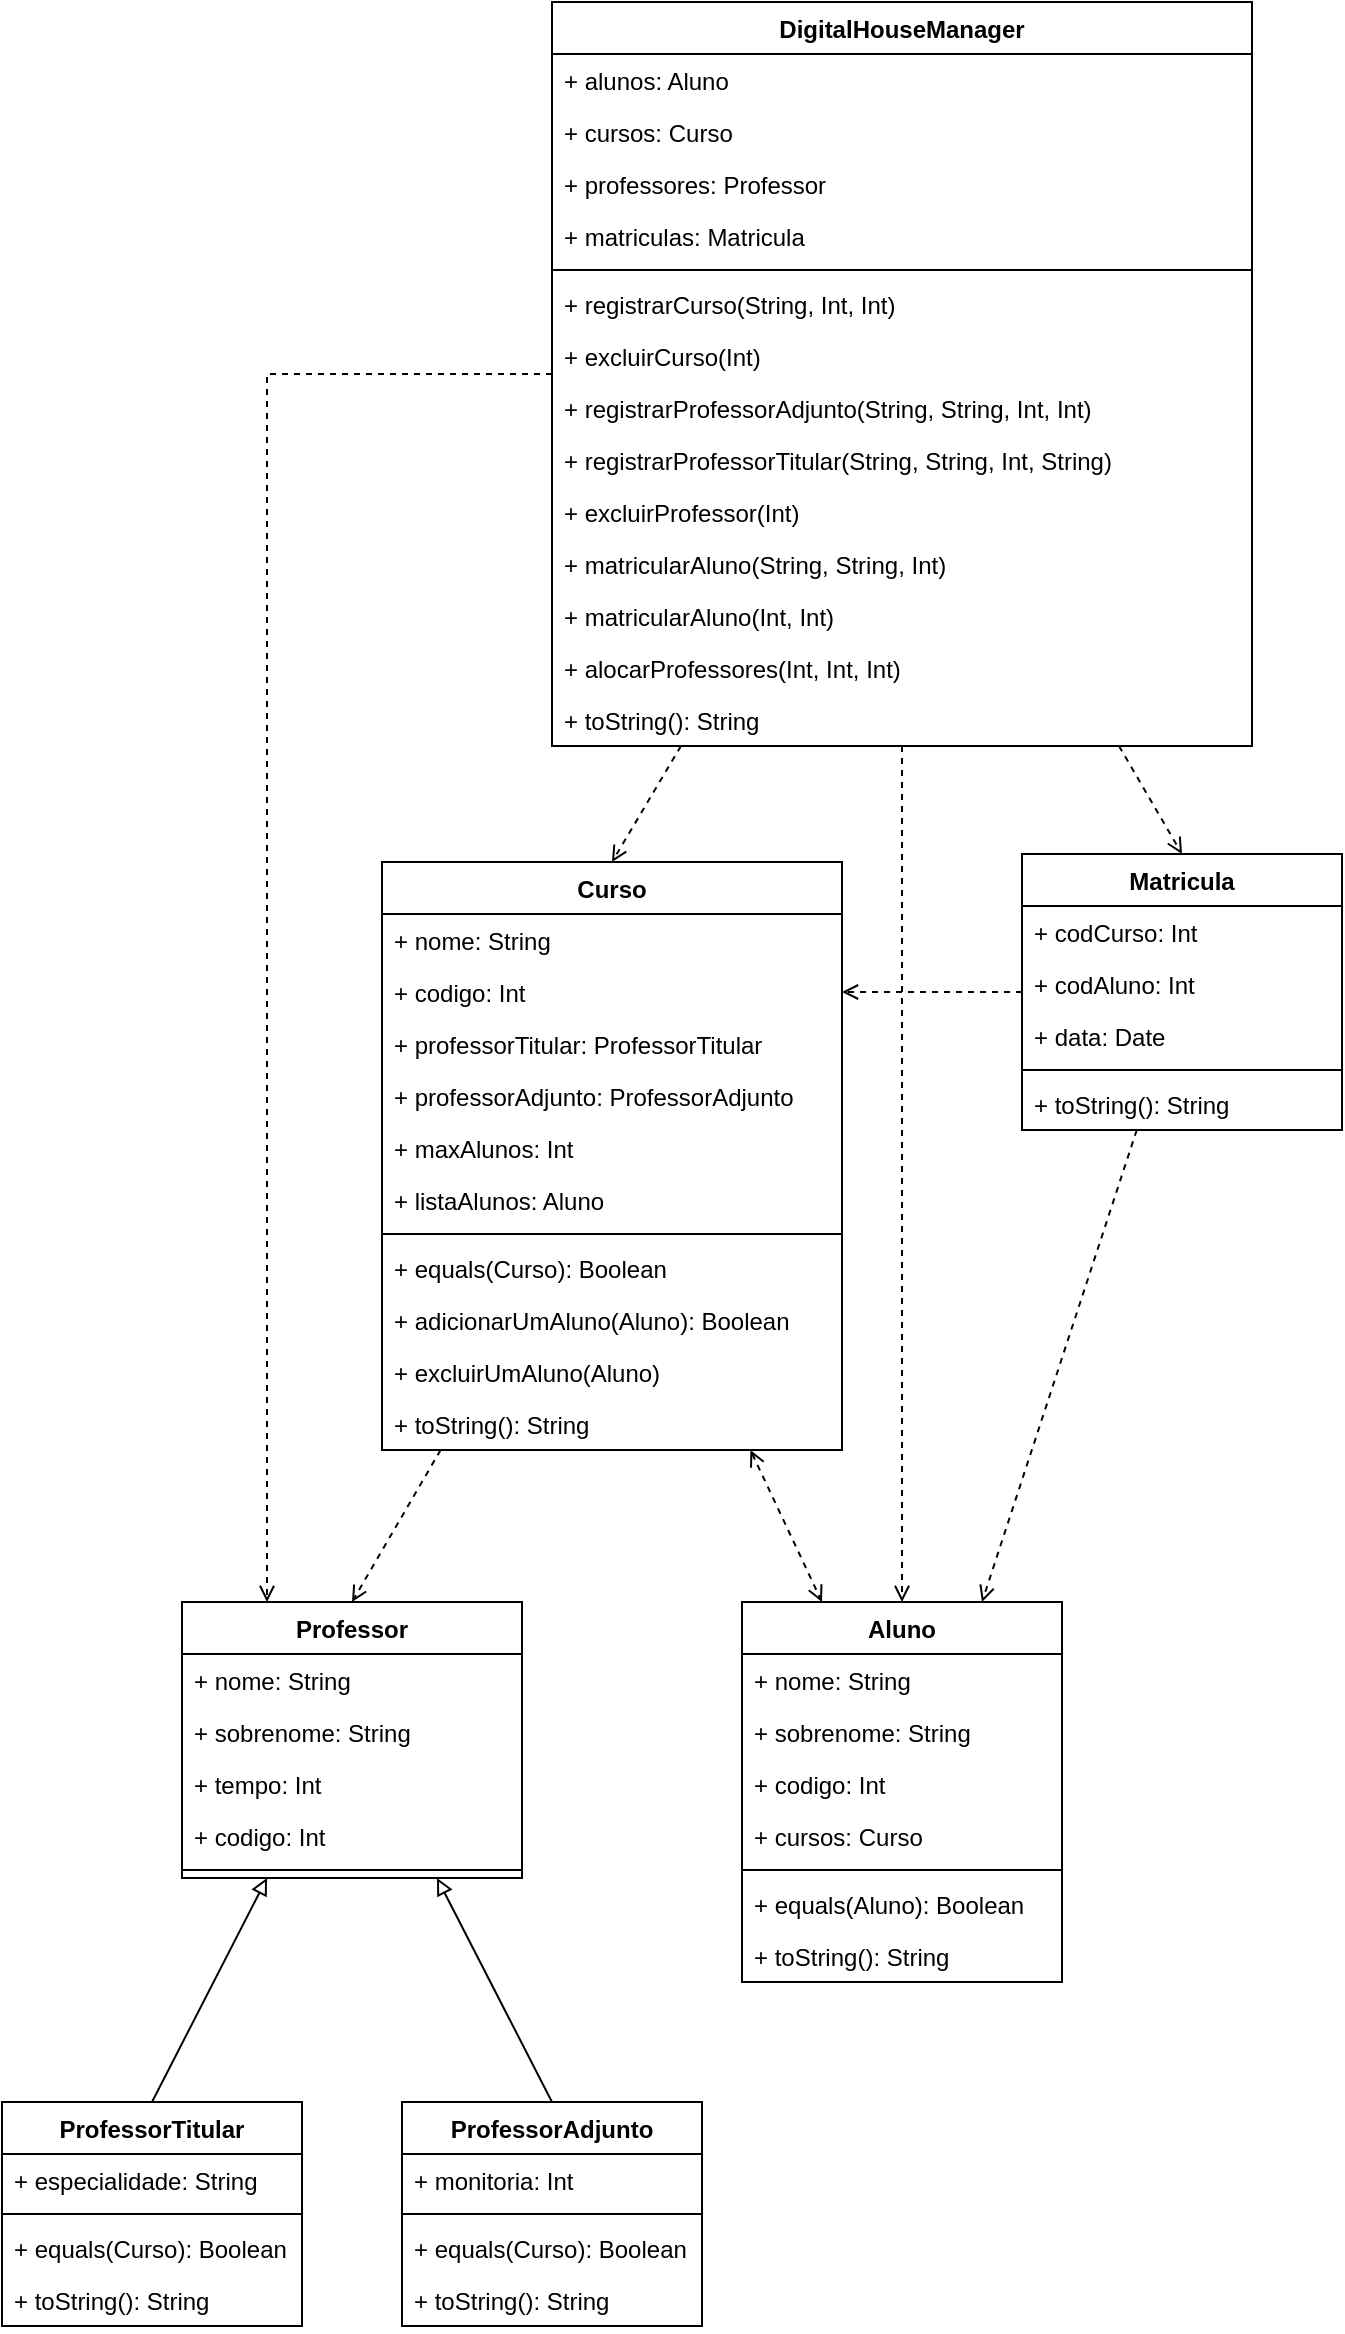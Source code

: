 <mxfile version="13.7.7" type="device"><diagram id="NzwF9PO44cyHUEnPruU9" name="Page-1"><mxGraphModel dx="1990" dy="1975" grid="1" gridSize="10" guides="1" tooltips="1" connect="1" arrows="1" fold="1" page="1" pageScale="1" pageWidth="827" pageHeight="1169" math="0" shadow="0"><root><mxCell id="0"/><mxCell id="1" parent="0"/><mxCell id="Mh8SH_odgkWCDXvpcbrz-37" style="rounded=0;orthogonalLoop=1;jettySize=auto;html=1;exitX=0.5;exitY=0;exitDx=0;exitDy=0;entryX=0.75;entryY=1;entryDx=0;entryDy=0;endArrow=block;endFill=0;" parent="1" source="Mh8SH_odgkWCDXvpcbrz-27" target="Mh8SH_odgkWCDXvpcbrz-13" edge="1"><mxGeometry relative="1" as="geometry"><mxPoint x="235.94" y="593.012" as="targetPoint"/></mxGeometry></mxCell><mxCell id="Mh8SH_odgkWCDXvpcbrz-39" style="rounded=0;orthogonalLoop=1;jettySize=auto;html=1;entryX=0.5;entryY=0;entryDx=0;entryDy=0;endArrow=open;endFill=0;dashed=1;" parent="1" source="Mh8SH_odgkWCDXvpcbrz-7" target="Mh8SH_odgkWCDXvpcbrz-13" edge="1"><mxGeometry relative="1" as="geometry"/></mxCell><mxCell id="Mh8SH_odgkWCDXvpcbrz-40" style="edgeStyle=none;rounded=0;orthogonalLoop=1;jettySize=auto;html=1;entryX=0.25;entryY=0;entryDx=0;entryDy=0;dashed=1;endArrow=open;endFill=0;startArrow=open;startFill=0;" parent="1" source="Mh8SH_odgkWCDXvpcbrz-7" target="Mh8SH_odgkWCDXvpcbrz-1" edge="1"><mxGeometry relative="1" as="geometry"/></mxCell><mxCell id="Mh8SH_odgkWCDXvpcbrz-38" style="rounded=0;orthogonalLoop=1;jettySize=auto;html=1;exitX=0.5;exitY=0;exitDx=0;exitDy=0;entryX=0.25;entryY=1;entryDx=0;entryDy=0;endArrow=block;endFill=0;" parent="1" source="Mh8SH_odgkWCDXvpcbrz-20" target="Mh8SH_odgkWCDXvpcbrz-13" edge="1"><mxGeometry relative="1" as="geometry"><mxPoint x="175.93" y="594" as="targetPoint"/></mxGeometry></mxCell><mxCell id="Mh8SH_odgkWCDXvpcbrz-65" style="edgeStyle=none;rounded=0;orthogonalLoop=1;jettySize=auto;html=1;entryX=0.5;entryY=0;entryDx=0;entryDy=0;dashed=1;endArrow=open;endFill=0;" parent="1" source="Mh8SH_odgkWCDXvpcbrz-56" target="Mh8SH_odgkWCDXvpcbrz-45" edge="1"><mxGeometry relative="1" as="geometry"/></mxCell><mxCell id="Mh8SH_odgkWCDXvpcbrz-66" style="edgeStyle=none;rounded=0;orthogonalLoop=1;jettySize=auto;html=1;entryX=0.5;entryY=0;entryDx=0;entryDy=0;dashed=1;endArrow=open;endFill=0;" parent="1" source="Mh8SH_odgkWCDXvpcbrz-56" target="Mh8SH_odgkWCDXvpcbrz-7" edge="1"><mxGeometry relative="1" as="geometry"/></mxCell><mxCell id="Mh8SH_odgkWCDXvpcbrz-67" style="edgeStyle=none;rounded=0;orthogonalLoop=1;jettySize=auto;html=1;entryX=0.5;entryY=0;entryDx=0;entryDy=0;dashed=1;endArrow=open;endFill=0;" parent="1" source="Mh8SH_odgkWCDXvpcbrz-56" target="Mh8SH_odgkWCDXvpcbrz-1" edge="1"><mxGeometry relative="1" as="geometry"/></mxCell><mxCell id="Mh8SH_odgkWCDXvpcbrz-69" style="edgeStyle=orthogonalEdgeStyle;rounded=0;orthogonalLoop=1;jettySize=auto;html=1;entryX=0.25;entryY=0;entryDx=0;entryDy=0;dashed=1;endArrow=open;endFill=0;" parent="1" source="Mh8SH_odgkWCDXvpcbrz-56" target="Mh8SH_odgkWCDXvpcbrz-13" edge="1"><mxGeometry relative="1" as="geometry"/></mxCell><mxCell id="Mh8SH_odgkWCDXvpcbrz-54" style="edgeStyle=none;rounded=0;orthogonalLoop=1;jettySize=auto;html=1;entryX=1;entryY=0.5;entryDx=0;entryDy=0;dashed=1;endArrow=open;endFill=0;" parent="1" source="Mh8SH_odgkWCDXvpcbrz-45" target="Mh8SH_odgkWCDXvpcbrz-10" edge="1"><mxGeometry relative="1" as="geometry"/></mxCell><mxCell id="Mh8SH_odgkWCDXvpcbrz-55" style="edgeStyle=none;rounded=0;orthogonalLoop=1;jettySize=auto;html=1;entryX=0.75;entryY=0;entryDx=0;entryDy=0;dashed=1;endArrow=open;endFill=0;" parent="1" source="Mh8SH_odgkWCDXvpcbrz-45" target="Mh8SH_odgkWCDXvpcbrz-1" edge="1"><mxGeometry relative="1" as="geometry"/></mxCell><mxCell id="Mh8SH_odgkWCDXvpcbrz-7" value="Curso" style="swimlane;fontStyle=1;align=center;verticalAlign=top;childLayout=stackLayout;horizontal=1;startSize=26;horizontalStack=0;resizeParent=1;resizeParentMax=0;resizeLast=0;collapsible=1;marginBottom=0;" parent="1" vertex="1"><mxGeometry x="220" y="60" width="230" height="294" as="geometry"/></mxCell><mxCell id="Mh8SH_odgkWCDXvpcbrz-8" value="+ nome: String" style="text;strokeColor=none;fillColor=none;align=left;verticalAlign=top;spacingLeft=4;spacingRight=4;overflow=hidden;rotatable=0;points=[[0,0.5],[1,0.5]];portConstraint=eastwest;" parent="Mh8SH_odgkWCDXvpcbrz-7" vertex="1"><mxGeometry y="26" width="230" height="26" as="geometry"/></mxCell><mxCell id="Mh8SH_odgkWCDXvpcbrz-10" value="+ codigo: Int" style="text;strokeColor=none;fillColor=none;align=left;verticalAlign=top;spacingLeft=4;spacingRight=4;overflow=hidden;rotatable=0;points=[[0,0.5],[1,0.5]];portConstraint=eastwest;" parent="Mh8SH_odgkWCDXvpcbrz-7" vertex="1"><mxGeometry y="52" width="230" height="26" as="geometry"/></mxCell><mxCell id="Mh8SH_odgkWCDXvpcbrz-41" value="+ professorTitular: ProfessorTitular" style="text;strokeColor=none;fillColor=none;align=left;verticalAlign=top;spacingLeft=4;spacingRight=4;overflow=hidden;rotatable=0;points=[[0,0.5],[1,0.5]];portConstraint=eastwest;" parent="Mh8SH_odgkWCDXvpcbrz-7" vertex="1"><mxGeometry y="78" width="230" height="26" as="geometry"/></mxCell><mxCell id="Mh8SH_odgkWCDXvpcbrz-42" value="+ professorAdjunto: ProfessorAdjunto" style="text;strokeColor=none;fillColor=none;align=left;verticalAlign=top;spacingLeft=4;spacingRight=4;overflow=hidden;rotatable=0;points=[[0,0.5],[1,0.5]];portConstraint=eastwest;" parent="Mh8SH_odgkWCDXvpcbrz-7" vertex="1"><mxGeometry y="104" width="230" height="26" as="geometry"/></mxCell><mxCell id="Mh8SH_odgkWCDXvpcbrz-44" value="+ maxAlunos: Int" style="text;strokeColor=none;fillColor=none;align=left;verticalAlign=top;spacingLeft=4;spacingRight=4;overflow=hidden;rotatable=0;points=[[0,0.5],[1,0.5]];portConstraint=eastwest;" parent="Mh8SH_odgkWCDXvpcbrz-7" vertex="1"><mxGeometry y="130" width="230" height="26" as="geometry"/></mxCell><mxCell id="Mh8SH_odgkWCDXvpcbrz-43" value="+ listaAlunos: Aluno" style="text;strokeColor=none;fillColor=none;align=left;verticalAlign=top;spacingLeft=4;spacingRight=4;overflow=hidden;rotatable=0;points=[[0,0.5],[1,0.5]];portConstraint=eastwest;" parent="Mh8SH_odgkWCDXvpcbrz-7" vertex="1"><mxGeometry y="156" width="230" height="26" as="geometry"/></mxCell><mxCell id="Mh8SH_odgkWCDXvpcbrz-11" value="" style="line;strokeWidth=1;fillColor=none;align=left;verticalAlign=middle;spacingTop=-1;spacingLeft=3;spacingRight=3;rotatable=0;labelPosition=right;points=[];portConstraint=eastwest;" parent="Mh8SH_odgkWCDXvpcbrz-7" vertex="1"><mxGeometry y="182" width="230" height="8" as="geometry"/></mxCell><mxCell id="Mh8SH_odgkWCDXvpcbrz-12" value="+ equals(Curso): Boolean" style="text;strokeColor=none;fillColor=none;align=left;verticalAlign=top;spacingLeft=4;spacingRight=4;overflow=hidden;rotatable=0;points=[[0,0.5],[1,0.5]];portConstraint=eastwest;" parent="Mh8SH_odgkWCDXvpcbrz-7" vertex="1"><mxGeometry y="190" width="230" height="26" as="geometry"/></mxCell><mxCell id="Mh8SH_odgkWCDXvpcbrz-70" value="+ adicionarUmAluno(Aluno): Boolean" style="text;strokeColor=none;fillColor=none;align=left;verticalAlign=top;spacingLeft=4;spacingRight=4;overflow=hidden;rotatable=0;points=[[0,0.5],[1,0.5]];portConstraint=eastwest;" parent="Mh8SH_odgkWCDXvpcbrz-7" vertex="1"><mxGeometry y="216" width="230" height="26" as="geometry"/></mxCell><mxCell id="Mh8SH_odgkWCDXvpcbrz-71" value="+ excluirUmAluno(Aluno)" style="text;strokeColor=none;fillColor=none;align=left;verticalAlign=top;spacingLeft=4;spacingRight=4;overflow=hidden;rotatable=0;points=[[0,0.5],[1,0.5]];portConstraint=eastwest;" parent="Mh8SH_odgkWCDXvpcbrz-7" vertex="1"><mxGeometry y="242" width="230" height="26" as="geometry"/></mxCell><mxCell id="6NvdZPunfuR2Kr278y4N-3" value="+ toString(): String" style="text;strokeColor=none;fillColor=none;align=left;verticalAlign=top;spacingLeft=4;spacingRight=4;overflow=hidden;rotatable=0;points=[[0,0.5],[1,0.5]];portConstraint=eastwest;" parent="Mh8SH_odgkWCDXvpcbrz-7" vertex="1"><mxGeometry y="268" width="230" height="26" as="geometry"/></mxCell><mxCell id="Mh8SH_odgkWCDXvpcbrz-56" value="DigitalHouseManager" style="swimlane;fontStyle=1;align=center;verticalAlign=top;childLayout=stackLayout;horizontal=1;startSize=26;horizontalStack=0;resizeParent=1;resizeParentMax=0;resizeLast=0;collapsible=1;marginBottom=0;" parent="1" vertex="1"><mxGeometry x="305" y="-370" width="350" height="372" as="geometry"/></mxCell><mxCell id="Mh8SH_odgkWCDXvpcbrz-57" value="+ alunos: Aluno" style="text;strokeColor=none;fillColor=none;align=left;verticalAlign=top;spacingLeft=4;spacingRight=4;overflow=hidden;rotatable=0;points=[[0,0.5],[1,0.5]];portConstraint=eastwest;" parent="Mh8SH_odgkWCDXvpcbrz-56" vertex="1"><mxGeometry y="26" width="350" height="26" as="geometry"/></mxCell><mxCell id="Mh8SH_odgkWCDXvpcbrz-58" value="+ cursos: Curso" style="text;strokeColor=none;fillColor=none;align=left;verticalAlign=top;spacingLeft=4;spacingRight=4;overflow=hidden;rotatable=0;points=[[0,0.5],[1,0.5]];portConstraint=eastwest;" parent="Mh8SH_odgkWCDXvpcbrz-56" vertex="1"><mxGeometry y="52" width="350" height="26" as="geometry"/></mxCell><mxCell id="Mh8SH_odgkWCDXvpcbrz-59" value="+ professores: Professor" style="text;strokeColor=none;fillColor=none;align=left;verticalAlign=top;spacingLeft=4;spacingRight=4;overflow=hidden;rotatable=0;points=[[0,0.5],[1,0.5]];portConstraint=eastwest;" parent="Mh8SH_odgkWCDXvpcbrz-56" vertex="1"><mxGeometry y="78" width="350" height="26" as="geometry"/></mxCell><mxCell id="Mh8SH_odgkWCDXvpcbrz-60" value="+ matriculas: Matricula" style="text;strokeColor=none;fillColor=none;align=left;verticalAlign=top;spacingLeft=4;spacingRight=4;overflow=hidden;rotatable=0;points=[[0,0.5],[1,0.5]];portConstraint=eastwest;" parent="Mh8SH_odgkWCDXvpcbrz-56" vertex="1"><mxGeometry y="104" width="350" height="26" as="geometry"/></mxCell><mxCell id="Mh8SH_odgkWCDXvpcbrz-63" value="" style="line;strokeWidth=1;fillColor=none;align=left;verticalAlign=middle;spacingTop=-1;spacingLeft=3;spacingRight=3;rotatable=0;labelPosition=right;points=[];portConstraint=eastwest;" parent="Mh8SH_odgkWCDXvpcbrz-56" vertex="1"><mxGeometry y="130" width="350" height="8" as="geometry"/></mxCell><mxCell id="Mh8SH_odgkWCDXvpcbrz-73" value="+ registrarCurso(String, Int, Int)" style="text;strokeColor=none;fillColor=none;align=left;verticalAlign=top;spacingLeft=4;spacingRight=4;overflow=hidden;rotatable=0;points=[[0,0.5],[1,0.5]];portConstraint=eastwest;" parent="Mh8SH_odgkWCDXvpcbrz-56" vertex="1"><mxGeometry y="138" width="350" height="26" as="geometry"/></mxCell><mxCell id="Mh8SH_odgkWCDXvpcbrz-75" value="+ excluirCurso(Int)" style="text;strokeColor=none;fillColor=none;align=left;verticalAlign=top;spacingLeft=4;spacingRight=4;overflow=hidden;rotatable=0;points=[[0,0.5],[1,0.5]];portConstraint=eastwest;" parent="Mh8SH_odgkWCDXvpcbrz-56" vertex="1"><mxGeometry y="164" width="350" height="26" as="geometry"/></mxCell><mxCell id="Mh8SH_odgkWCDXvpcbrz-76" value="+ registrarProfessorAdjunto(String, String, Int, Int)" style="text;strokeColor=none;fillColor=none;align=left;verticalAlign=top;spacingLeft=4;spacingRight=4;overflow=hidden;rotatable=0;points=[[0,0.5],[1,0.5]];portConstraint=eastwest;" parent="Mh8SH_odgkWCDXvpcbrz-56" vertex="1"><mxGeometry y="190" width="350" height="26" as="geometry"/></mxCell><mxCell id="Mh8SH_odgkWCDXvpcbrz-77" value="+ registrarProfessorTitular(String, String, Int, String)" style="text;strokeColor=none;fillColor=none;align=left;verticalAlign=top;spacingLeft=4;spacingRight=4;overflow=hidden;rotatable=0;points=[[0,0.5],[1,0.5]];portConstraint=eastwest;" parent="Mh8SH_odgkWCDXvpcbrz-56" vertex="1"><mxGeometry y="216" width="350" height="26" as="geometry"/></mxCell><mxCell id="Mh8SH_odgkWCDXvpcbrz-78" value="+ excluirProfessor(Int)" style="text;strokeColor=none;fillColor=none;align=left;verticalAlign=top;spacingLeft=4;spacingRight=4;overflow=hidden;rotatable=0;points=[[0,0.5],[1,0.5]];portConstraint=eastwest;" parent="Mh8SH_odgkWCDXvpcbrz-56" vertex="1"><mxGeometry y="242" width="350" height="26" as="geometry"/></mxCell><mxCell id="Mh8SH_odgkWCDXvpcbrz-79" value="+ matricularAluno(String, String, Int)" style="text;strokeColor=none;fillColor=none;align=left;verticalAlign=top;spacingLeft=4;spacingRight=4;overflow=hidden;rotatable=0;points=[[0,0.5],[1,0.5]];portConstraint=eastwest;" parent="Mh8SH_odgkWCDXvpcbrz-56" vertex="1"><mxGeometry y="268" width="350" height="26" as="geometry"/></mxCell><mxCell id="Mh8SH_odgkWCDXvpcbrz-80" value="+ matricularAluno(Int, Int)" style="text;strokeColor=none;fillColor=none;align=left;verticalAlign=top;spacingLeft=4;spacingRight=4;overflow=hidden;rotatable=0;points=[[0,0.5],[1,0.5]];portConstraint=eastwest;" parent="Mh8SH_odgkWCDXvpcbrz-56" vertex="1"><mxGeometry y="294" width="350" height="26" as="geometry"/></mxCell><mxCell id="Mh8SH_odgkWCDXvpcbrz-82" value="+ alocarProfessores(Int, Int, Int)" style="text;strokeColor=none;fillColor=none;align=left;verticalAlign=top;spacingLeft=4;spacingRight=4;overflow=hidden;rotatable=0;points=[[0,0.5],[1,0.5]];portConstraint=eastwest;" parent="Mh8SH_odgkWCDXvpcbrz-56" vertex="1"><mxGeometry y="320" width="350" height="26" as="geometry"/></mxCell><mxCell id="6NvdZPunfuR2Kr278y4N-1" value="+ toString(): String" style="text;strokeColor=none;fillColor=none;align=left;verticalAlign=top;spacingLeft=4;spacingRight=4;overflow=hidden;rotatable=0;points=[[0,0.5],[1,0.5]];portConstraint=eastwest;" parent="Mh8SH_odgkWCDXvpcbrz-56" vertex="1"><mxGeometry y="346" width="350" height="26" as="geometry"/></mxCell><mxCell id="Mh8SH_odgkWCDXvpcbrz-13" value="Professor" style="swimlane;fontStyle=1;align=center;verticalAlign=top;childLayout=stackLayout;horizontal=1;startSize=26;horizontalStack=0;resizeParent=1;resizeParentMax=0;resizeLast=0;collapsible=1;marginBottom=0;" parent="1" vertex="1"><mxGeometry x="120" y="430" width="170" height="138" as="geometry"/></mxCell><mxCell id="Mh8SH_odgkWCDXvpcbrz-14" value="+ nome: String" style="text;strokeColor=none;fillColor=none;align=left;verticalAlign=top;spacingLeft=4;spacingRight=4;overflow=hidden;rotatable=0;points=[[0,0.5],[1,0.5]];portConstraint=eastwest;" parent="Mh8SH_odgkWCDXvpcbrz-13" vertex="1"><mxGeometry y="26" width="170" height="26" as="geometry"/></mxCell><mxCell id="Mh8SH_odgkWCDXvpcbrz-15" value="+ sobrenome: String" style="text;strokeColor=none;fillColor=none;align=left;verticalAlign=top;spacingLeft=4;spacingRight=4;overflow=hidden;rotatable=0;points=[[0,0.5],[1,0.5]];portConstraint=eastwest;" parent="Mh8SH_odgkWCDXvpcbrz-13" vertex="1"><mxGeometry y="52" width="170" height="26" as="geometry"/></mxCell><mxCell id="Mh8SH_odgkWCDXvpcbrz-19" value="+ tempo: Int" style="text;strokeColor=none;fillColor=none;align=left;verticalAlign=top;spacingLeft=4;spacingRight=4;overflow=hidden;rotatable=0;points=[[0,0.5],[1,0.5]];portConstraint=eastwest;" parent="Mh8SH_odgkWCDXvpcbrz-13" vertex="1"><mxGeometry y="78" width="170" height="26" as="geometry"/></mxCell><mxCell id="Mh8SH_odgkWCDXvpcbrz-16" value="+ codigo: Int" style="text;strokeColor=none;fillColor=none;align=left;verticalAlign=top;spacingLeft=4;spacingRight=4;overflow=hidden;rotatable=0;points=[[0,0.5],[1,0.5]];portConstraint=eastwest;" parent="Mh8SH_odgkWCDXvpcbrz-13" vertex="1"><mxGeometry y="104" width="170" height="26" as="geometry"/></mxCell><mxCell id="Mh8SH_odgkWCDXvpcbrz-17" value="" style="line;strokeWidth=1;fillColor=none;align=left;verticalAlign=middle;spacingTop=-1;spacingLeft=3;spacingRight=3;rotatable=0;labelPosition=right;points=[];portConstraint=eastwest;" parent="Mh8SH_odgkWCDXvpcbrz-13" vertex="1"><mxGeometry y="130" width="170" height="8" as="geometry"/></mxCell><mxCell id="Mh8SH_odgkWCDXvpcbrz-1" value="Aluno" style="swimlane;fontStyle=1;align=center;verticalAlign=top;childLayout=stackLayout;horizontal=1;startSize=26;horizontalStack=0;resizeParent=1;resizeParentMax=0;resizeLast=0;collapsible=1;marginBottom=0;" parent="1" vertex="1"><mxGeometry x="400" y="430" width="160" height="190" as="geometry"/></mxCell><mxCell id="Mh8SH_odgkWCDXvpcbrz-2" value="+ nome: String" style="text;strokeColor=none;fillColor=none;align=left;verticalAlign=top;spacingLeft=4;spacingRight=4;overflow=hidden;rotatable=0;points=[[0,0.5],[1,0.5]];portConstraint=eastwest;" parent="Mh8SH_odgkWCDXvpcbrz-1" vertex="1"><mxGeometry y="26" width="160" height="26" as="geometry"/></mxCell><mxCell id="Mh8SH_odgkWCDXvpcbrz-5" value="+ sobrenome: String" style="text;strokeColor=none;fillColor=none;align=left;verticalAlign=top;spacingLeft=4;spacingRight=4;overflow=hidden;rotatable=0;points=[[0,0.5],[1,0.5]];portConstraint=eastwest;" parent="Mh8SH_odgkWCDXvpcbrz-1" vertex="1"><mxGeometry y="52" width="160" height="26" as="geometry"/></mxCell><mxCell id="Mh8SH_odgkWCDXvpcbrz-6" value="+ codigo: Int" style="text;strokeColor=none;fillColor=none;align=left;verticalAlign=top;spacingLeft=4;spacingRight=4;overflow=hidden;rotatable=0;points=[[0,0.5],[1,0.5]];portConstraint=eastwest;" parent="Mh8SH_odgkWCDXvpcbrz-1" vertex="1"><mxGeometry y="78" width="160" height="26" as="geometry"/></mxCell><mxCell id="Mh8SH_odgkWCDXvpcbrz-81" value="+ cursos: Curso" style="text;strokeColor=none;fillColor=none;align=left;verticalAlign=top;spacingLeft=4;spacingRight=4;overflow=hidden;rotatable=0;points=[[0,0.5],[1,0.5]];portConstraint=eastwest;" parent="Mh8SH_odgkWCDXvpcbrz-1" vertex="1"><mxGeometry y="104" width="160" height="26" as="geometry"/></mxCell><mxCell id="Mh8SH_odgkWCDXvpcbrz-3" value="" style="line;strokeWidth=1;fillColor=none;align=left;verticalAlign=middle;spacingTop=-1;spacingLeft=3;spacingRight=3;rotatable=0;labelPosition=right;points=[];portConstraint=eastwest;" parent="Mh8SH_odgkWCDXvpcbrz-1" vertex="1"><mxGeometry y="130" width="160" height="8" as="geometry"/></mxCell><mxCell id="Mh8SH_odgkWCDXvpcbrz-4" value="+ equals(Aluno): Boolean" style="text;strokeColor=none;fillColor=none;align=left;verticalAlign=top;spacingLeft=4;spacingRight=4;overflow=hidden;rotatable=0;points=[[0,0.5],[1,0.5]];portConstraint=eastwest;" parent="Mh8SH_odgkWCDXvpcbrz-1" vertex="1"><mxGeometry y="138" width="160" height="26" as="geometry"/></mxCell><mxCell id="6NvdZPunfuR2Kr278y4N-4" value="+ toString(): String" style="text;strokeColor=none;fillColor=none;align=left;verticalAlign=top;spacingLeft=4;spacingRight=4;overflow=hidden;rotatable=0;points=[[0,0.5],[1,0.5]];portConstraint=eastwest;" parent="Mh8SH_odgkWCDXvpcbrz-1" vertex="1"><mxGeometry y="164" width="160" height="26" as="geometry"/></mxCell><mxCell id="Mh8SH_odgkWCDXvpcbrz-27" value="ProfessorAdjunto" style="swimlane;fontStyle=1;align=center;verticalAlign=top;childLayout=stackLayout;horizontal=1;startSize=26;horizontalStack=0;resizeParent=1;resizeParentMax=0;resizeLast=0;collapsible=1;marginBottom=0;" parent="1" vertex="1"><mxGeometry x="230" y="680" width="150" height="112" as="geometry"/></mxCell><mxCell id="Mh8SH_odgkWCDXvpcbrz-28" value="+ monitoria: Int" style="text;strokeColor=none;fillColor=none;align=left;verticalAlign=top;spacingLeft=4;spacingRight=4;overflow=hidden;rotatable=0;points=[[0,0.5],[1,0.5]];portConstraint=eastwest;" parent="Mh8SH_odgkWCDXvpcbrz-27" vertex="1"><mxGeometry y="26" width="150" height="26" as="geometry"/></mxCell><mxCell id="Mh8SH_odgkWCDXvpcbrz-29" value="" style="line;strokeWidth=1;fillColor=none;align=left;verticalAlign=middle;spacingTop=-1;spacingLeft=3;spacingRight=3;rotatable=0;labelPosition=right;points=[];portConstraint=eastwest;" parent="Mh8SH_odgkWCDXvpcbrz-27" vertex="1"><mxGeometry y="52" width="150" height="8" as="geometry"/></mxCell><mxCell id="JQ98wG8kmaf-BT96KwKm-1" value="+ equals(Curso): Boolean" style="text;strokeColor=none;fillColor=none;align=left;verticalAlign=top;spacingLeft=4;spacingRight=4;overflow=hidden;rotatable=0;points=[[0,0.5],[1,0.5]];portConstraint=eastwest;" vertex="1" parent="Mh8SH_odgkWCDXvpcbrz-27"><mxGeometry y="60" width="150" height="26" as="geometry"/></mxCell><mxCell id="6NvdZPunfuR2Kr278y4N-5" value="+ toString(): String" style="text;strokeColor=none;fillColor=none;align=left;verticalAlign=top;spacingLeft=4;spacingRight=4;overflow=hidden;rotatable=0;points=[[0,0.5],[1,0.5]];portConstraint=eastwest;" parent="Mh8SH_odgkWCDXvpcbrz-27" vertex="1"><mxGeometry y="86" width="150" height="26" as="geometry"/></mxCell><mxCell id="Mh8SH_odgkWCDXvpcbrz-45" value="Matricula" style="swimlane;fontStyle=1;align=center;verticalAlign=top;childLayout=stackLayout;horizontal=1;startSize=26;horizontalStack=0;resizeParent=1;resizeParentMax=0;resizeLast=0;collapsible=1;marginBottom=0;" parent="1" vertex="1"><mxGeometry x="540" y="56" width="160" height="138" as="geometry"/></mxCell><mxCell id="Mh8SH_odgkWCDXvpcbrz-48" value="+ codCurso: Int" style="text;strokeColor=none;fillColor=none;align=left;verticalAlign=top;spacingLeft=4;spacingRight=4;overflow=hidden;rotatable=0;points=[[0,0.5],[1,0.5]];portConstraint=eastwest;" parent="Mh8SH_odgkWCDXvpcbrz-45" vertex="1"><mxGeometry y="26" width="160" height="26" as="geometry"/></mxCell><mxCell id="Mh8SH_odgkWCDXvpcbrz-49" value="+ codAluno: Int" style="text;strokeColor=none;fillColor=none;align=left;verticalAlign=top;spacingLeft=4;spacingRight=4;overflow=hidden;rotatable=0;points=[[0,0.5],[1,0.5]];portConstraint=eastwest;" parent="Mh8SH_odgkWCDXvpcbrz-45" vertex="1"><mxGeometry y="52" width="160" height="26" as="geometry"/></mxCell><mxCell id="Mh8SH_odgkWCDXvpcbrz-50" value="+ data: Date" style="text;strokeColor=none;fillColor=none;align=left;verticalAlign=top;spacingLeft=4;spacingRight=4;overflow=hidden;rotatable=0;points=[[0,0.5],[1,0.5]];portConstraint=eastwest;" parent="Mh8SH_odgkWCDXvpcbrz-45" vertex="1"><mxGeometry y="78" width="160" height="26" as="geometry"/></mxCell><mxCell id="Mh8SH_odgkWCDXvpcbrz-52" value="" style="line;strokeWidth=1;fillColor=none;align=left;verticalAlign=middle;spacingTop=-1;spacingLeft=3;spacingRight=3;rotatable=0;labelPosition=right;points=[];portConstraint=eastwest;" parent="Mh8SH_odgkWCDXvpcbrz-45" vertex="1"><mxGeometry y="104" width="160" height="8" as="geometry"/></mxCell><mxCell id="6NvdZPunfuR2Kr278y4N-2" value="+ toString(): String" style="text;strokeColor=none;fillColor=none;align=left;verticalAlign=top;spacingLeft=4;spacingRight=4;overflow=hidden;rotatable=0;points=[[0,0.5],[1,0.5]];portConstraint=eastwest;" parent="Mh8SH_odgkWCDXvpcbrz-45" vertex="1"><mxGeometry y="112" width="160" height="26" as="geometry"/></mxCell><mxCell id="Mh8SH_odgkWCDXvpcbrz-20" value="ProfessorTitular" style="swimlane;fontStyle=1;align=center;verticalAlign=top;childLayout=stackLayout;horizontal=1;startSize=26;horizontalStack=0;resizeParent=1;resizeParentMax=0;resizeLast=0;collapsible=1;marginBottom=0;" parent="1" vertex="1"><mxGeometry x="30" y="680" width="150" height="112" as="geometry"/></mxCell><mxCell id="Mh8SH_odgkWCDXvpcbrz-21" value="+ especialidade: String" style="text;strokeColor=none;fillColor=none;align=left;verticalAlign=top;spacingLeft=4;spacingRight=4;overflow=hidden;rotatable=0;points=[[0,0.5],[1,0.5]];portConstraint=eastwest;" parent="Mh8SH_odgkWCDXvpcbrz-20" vertex="1"><mxGeometry y="26" width="150" height="26" as="geometry"/></mxCell><mxCell id="Mh8SH_odgkWCDXvpcbrz-25" value="" style="line;strokeWidth=1;fillColor=none;align=left;verticalAlign=middle;spacingTop=-1;spacingLeft=3;spacingRight=3;rotatable=0;labelPosition=right;points=[];portConstraint=eastwest;" parent="Mh8SH_odgkWCDXvpcbrz-20" vertex="1"><mxGeometry y="52" width="150" height="8" as="geometry"/></mxCell><mxCell id="JQ98wG8kmaf-BT96KwKm-2" value="+ equals(Curso): Boolean" style="text;strokeColor=none;fillColor=none;align=left;verticalAlign=top;spacingLeft=4;spacingRight=4;overflow=hidden;rotatable=0;points=[[0,0.5],[1,0.5]];portConstraint=eastwest;" vertex="1" parent="Mh8SH_odgkWCDXvpcbrz-20"><mxGeometry y="60" width="150" height="26" as="geometry"/></mxCell><mxCell id="6NvdZPunfuR2Kr278y4N-6" value="+ toString(): String" style="text;strokeColor=none;fillColor=none;align=left;verticalAlign=top;spacingLeft=4;spacingRight=4;overflow=hidden;rotatable=0;points=[[0,0.5],[1,0.5]];portConstraint=eastwest;" parent="Mh8SH_odgkWCDXvpcbrz-20" vertex="1"><mxGeometry y="86" width="150" height="26" as="geometry"/></mxCell></root></mxGraphModel></diagram></mxfile>